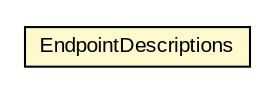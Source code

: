 #!/usr/local/bin/dot
#
# Class diagram 
# Generated by UMLGraph version R5_6-24-gf6e263 (http://www.umlgraph.org/)
#

digraph G {
	edge [fontname="arial",fontsize=10,labelfontname="arial",labelfontsize=10];
	node [fontname="arial",fontsize=10,shape=plaintext];
	nodesep=0.25;
	ranksep=0.5;
	// org.oasis_open.docs.wsdm.mows_2.EndpointDescriptions
	c322645 [label=<<table title="org.oasis_open.docs.wsdm.mows_2.EndpointDescriptions" border="0" cellborder="1" cellspacing="0" cellpadding="2" port="p" bgcolor="lemonChiffon" href="./EndpointDescriptions.html">
		<tr><td><table border="0" cellspacing="0" cellpadding="1">
<tr><td align="center" balign="center"> EndpointDescriptions </td></tr>
		</table></td></tr>
		</table>>, URL="./EndpointDescriptions.html", fontname="arial", fontcolor="black", fontsize=10.0];
}

